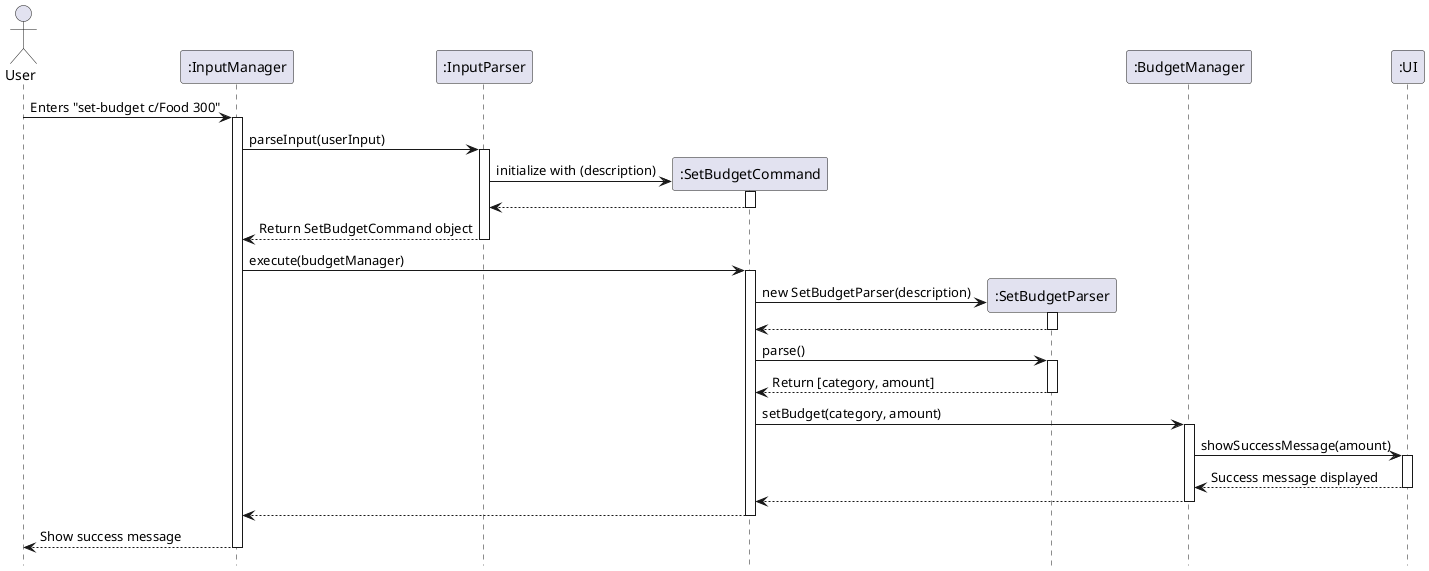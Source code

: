 @startuml
hide circle
skinparam classAttributeIconSize 0
hide footbox

actor User
participant ":InputManager" as IM
participant ":InputParser" as IP
participant ":SetBudgetCommand" as SBC
participant ":SetBudgetParser" as SBP
participant ":BudgetManager" as BM
participant ":UI" as UI

User -> IM: Enters "set-budget c/Food 300"
activate IM
IM -> IP: parseInput(userInput)
activate IP
create SBC
IP -> SBC: initialize with (description)
activate SBC
SBC --> IP
deactivate SBC
IP --> IM: Return SetBudgetCommand object
deactivate IP
IM -> SBC: execute(budgetManager)

activate SBC
create SBP
SBC -> SBP: new SetBudgetParser(description)
activate SBP
SBP --> SBC
deactivate SBP
SBC -> SBP: parse()
activate SBP
SBP --> SBC: Return [category, amount]
deactivate SBP
deactivate SBP
box SBC #LightBlue
SBC -> BM: setBudget(category, amount)
activate BM
BM -> UI: showSuccessMessage(amount)
activate UI
UI --> BM: Success message displayed
deactivate UI
BM --> SBC:
deactivate BM
SBC --> IM:
end box

deactivate SBC

IM --> User: Show success message
deactivate IM
@enduml
